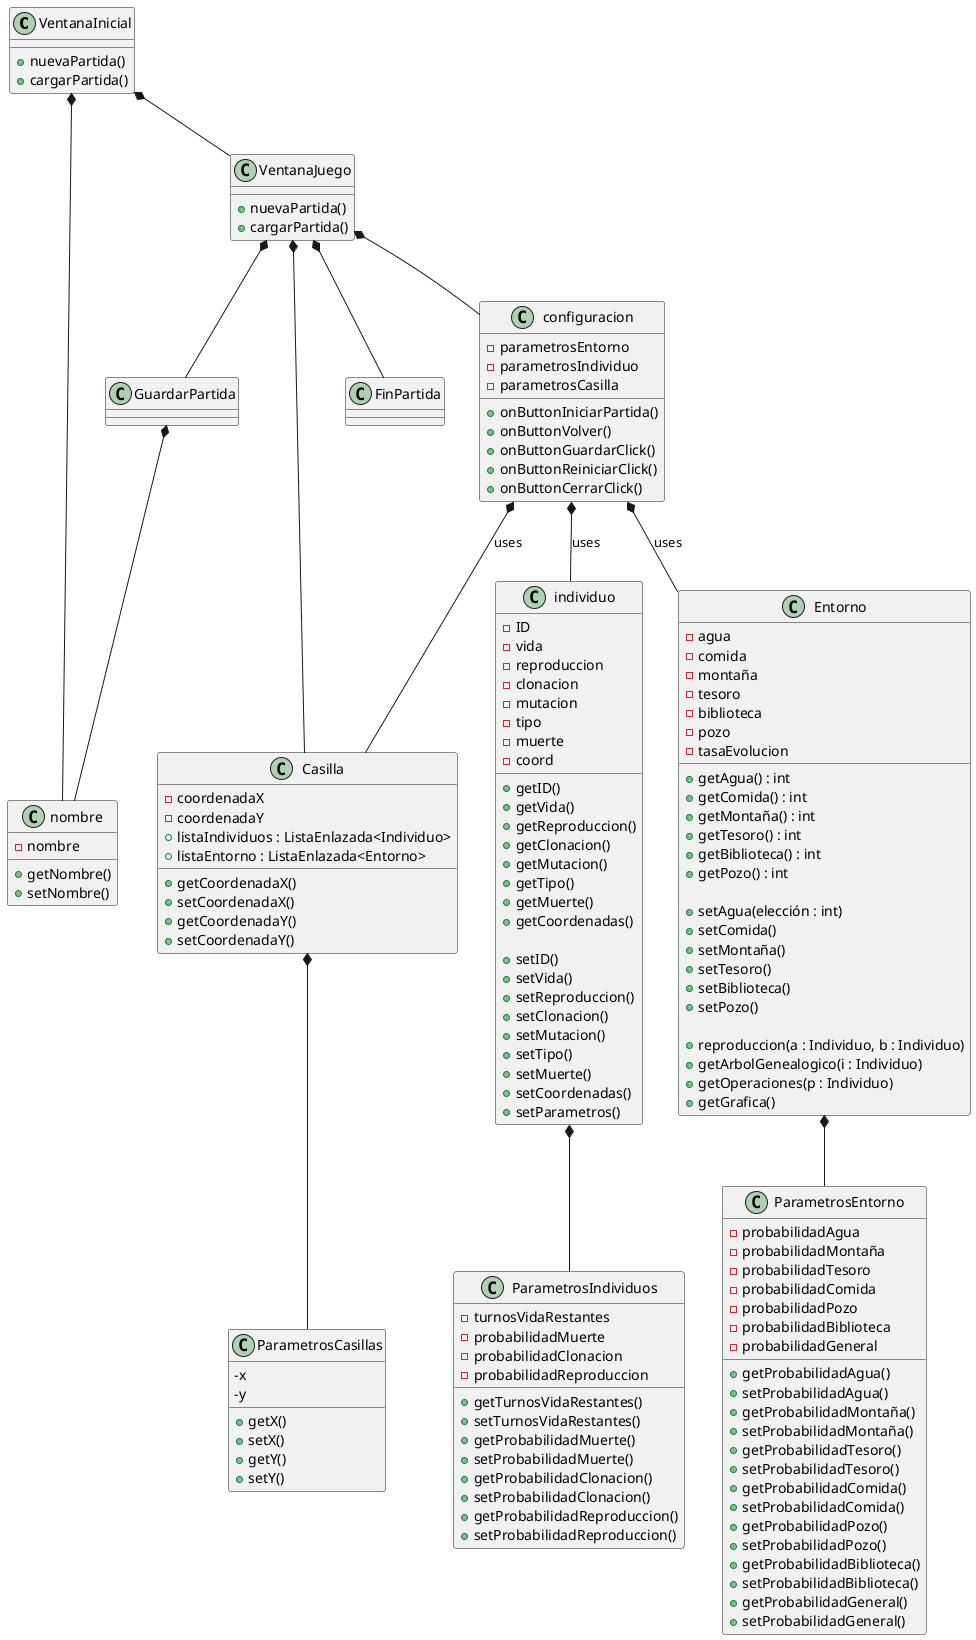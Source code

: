 @startuml
'https://plantuml.com/sequence-diagram

VentanaInicial *-- nombre
VentanaInicial *-- VentanaJuego
VentanaJuego *-- configuracion
VentanaJuego *-- Casilla
Casilla *-- ParametrosCasillas
configuracion *-- individuo : uses
individuo *-- ParametrosIndividuos
configuracion *-- Entorno : uses
Entorno *-- ParametrosEntorno
configuracion *-- Casilla : uses
VentanaJuego *-- GuardarPartida
GuardarPartida *-- nombre
VentanaJuego *-- FinPartida

class VentanaInicial {
    +nuevaPartida()
    +cargarPartida()
}

class GuardarPartida {
}

class Casilla {
    -coordenadaX
    -coordenadaY
    +listaIndividuos : ListaEnlazada<Individuo>
    +listaEntorno : ListaEnlazada<Entorno>

    +getCoordenadaX()
    +setCoordenadaX()
    +getCoordenadaY()
    +setCoordenadaY()
}

class ParametrosCasillas {
    -x
    -y

    +getX()
    +setX()
    +getY()
    +setY()
}

class ParametrosEntorno {
    -probabilidadAgua
    -probabilidadMontaña
    -probabilidadTesoro
    -probabilidadComida
    -probabilidadPozo
    -probabilidadBiblioteca
    -probabilidadGeneral

    +getProbabilidadAgua()
    +setProbabilidadAgua()
    +getProbabilidadMontaña()
    +setProbabilidadMontaña()
    +getProbabilidadTesoro()
    +setProbabilidadTesoro()
    +getProbabilidadComida()
    +setProbabilidadComida()
    +getProbabilidadPozo()
    +setProbabilidadPozo()
    +getProbabilidadBiblioteca()
    +setProbabilidadBiblioteca()
    +getProbabilidadGeneral()
    +setProbabilidadGeneral()
}

class ParametrosIndividuos {
    -turnosVidaRestantes
    -probabilidadMuerte
    -probabilidadClonacion
    -probabilidadReproduccion

    +getTurnosVidaRestantes()
    +setTurnosVidaRestantes()
    +getProbabilidadMuerte()
    +setProbabilidadMuerte()
    +getProbabilidadClonacion()
    +setProbabilidadClonacion()
    +getProbabilidadReproduccion()
    +setProbabilidadReproduccion()
}

class VentanaJuego {
    +nuevaPartida()
    +cargarPartida()
}

class nombre {
    -nombre
    +getNombre()
    +setNombre()
}

class configuracion {
    -parametrosEntorno
    -parametrosIndividuo
    -parametrosCasilla

    +onButtonIniciarPartida()
    +onButtonVolver()
    +onButtonGuardarClick()
    +onButtonReiniciarClick()
    +onButtonCerrarClick()
}

class individuo {
    -ID
    -vida
    -reproduccion
    -clonacion
    -mutacion
    -tipo
    -muerte
    -coord

    +getID()
    +getVida()
    +getReproduccion()
    +getClonacion()
    +getMutacion()
    +getTipo()
    +getMuerte()
    +getCoordenadas()

    +setID()
    +setVida()
    +setReproduccion()
    +setClonacion()
    +setMutacion()
    +setTipo()
    +setMuerte()
    +setCoordenadas()
    +setParametros()
}

class Entorno {
    -agua
    -comida
    -montaña
    -tesoro
    -biblioteca
    -pozo
    -tasaEvolucion

    +getAgua() : int
    +getComida() : int
    +getMontaña() : int
    +getTesoro() : int
    +getBiblioteca() : int
    +getPozo() : int

    +setAgua(elección : int)
    +setComida()
    +setMontaña()
    +setTesoro()
    +setBiblioteca()
    +setPozo()

    +reproduccion(a : Individuo, b : Individuo)
    +getArbolGenealogico(i : Individuo)
    +getOperaciones(p : Individuo)
    +getGrafica()
}

@enduml
